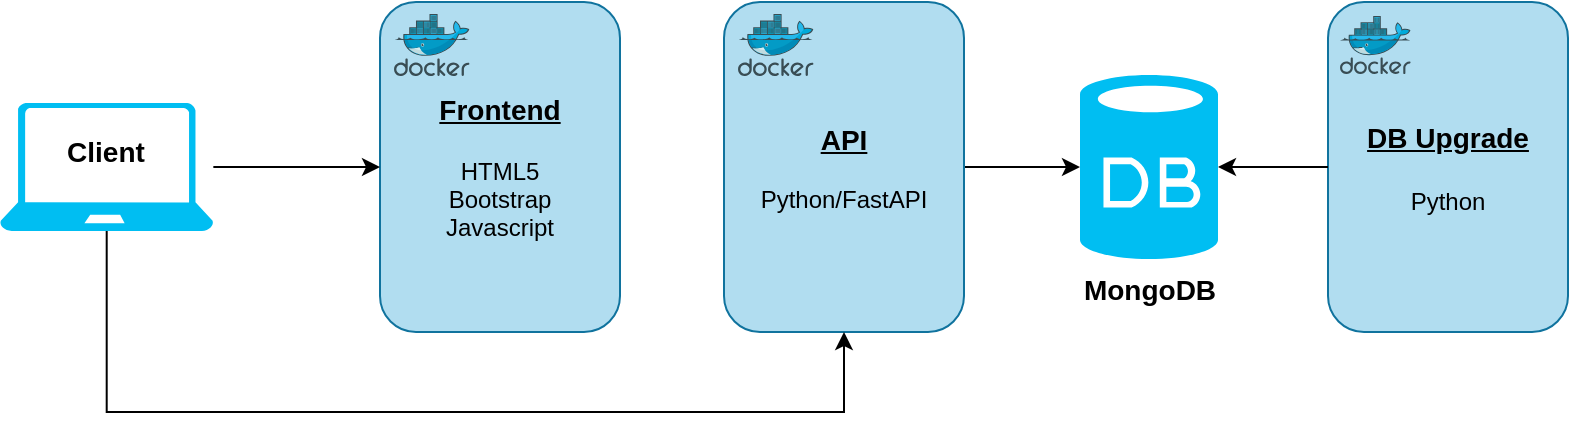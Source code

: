 <mxfile version="22.0.2" type="device">
  <diagram name="Page-1" id="g4A_3akl2Jo_us9byPpT">
    <mxGraphModel dx="1818" dy="820" grid="0" gridSize="10" guides="1" tooltips="1" connect="1" arrows="1" fold="1" page="0" pageScale="1" pageWidth="850" pageHeight="1100" math="0" shadow="0">
      <root>
        <mxCell id="0" />
        <mxCell id="1" parent="0" />
        <mxCell id="eE-EXYPpm2VJeJxxN_2E-10" style="edgeStyle=orthogonalEdgeStyle;rounded=0;orthogonalLoop=1;jettySize=auto;html=1;entryX=0;entryY=0.5;entryDx=0;entryDy=0;entryPerimeter=0;" parent="1" source="eE-EXYPpm2VJeJxxN_2E-4" target="eE-EXYPpm2VJeJxxN_2E-1" edge="1">
          <mxGeometry relative="1" as="geometry" />
        </mxCell>
        <mxCell id="eE-EXYPpm2VJeJxxN_2E-4" value="&lt;b&gt;&lt;u&gt;&lt;font style=&quot;font-size: 14px;&quot;&gt;API&lt;br&gt;&lt;/font&gt;&lt;/u&gt;&lt;/b&gt;&lt;br&gt;Python/FastAPI" style="rounded=1;whiteSpace=wrap;html=1;fillColor=#b1ddf0;strokeColor=#10739e;" parent="1" vertex="1">
          <mxGeometry x="290" y="84" width="120" height="165" as="geometry" />
        </mxCell>
        <mxCell id="eE-EXYPpm2VJeJxxN_2E-1" value="" style="verticalLabelPosition=bottom;html=1;verticalAlign=top;align=center;strokeColor=none;fillColor=#00BEF2;shape=mxgraph.azure.database;" parent="1" vertex="1">
          <mxGeometry x="468" y="120.5" width="69" height="92" as="geometry" />
        </mxCell>
        <mxCell id="eE-EXYPpm2VJeJxxN_2E-2" value="" style="image;sketch=0;aspect=fixed;html=1;points=[];align=center;fontSize=12;image=img/lib/mscae/Docker.svg;" parent="1" vertex="1">
          <mxGeometry x="297" y="90" width="37.8" height="31" as="geometry" />
        </mxCell>
        <mxCell id="eE-EXYPpm2VJeJxxN_2E-5" value="&lt;u&gt;&lt;font style=&quot;font-size: 14px;&quot;&gt;&lt;b&gt;Frontend&lt;br&gt;&lt;/b&gt;&lt;/font&gt;&lt;br&gt;&lt;/u&gt;HTML5&lt;br&gt;Bootstrap&lt;br&gt;Javascript" style="rounded=1;whiteSpace=wrap;html=1;fillColor=#b1ddf0;strokeColor=#10739e;" parent="1" vertex="1">
          <mxGeometry x="118" y="84" width="120" height="165" as="geometry" />
        </mxCell>
        <mxCell id="eE-EXYPpm2VJeJxxN_2E-6" value="" style="image;sketch=0;aspect=fixed;html=1;points=[];align=center;fontSize=12;image=img/lib/mscae/Docker.svg;" parent="1" vertex="1">
          <mxGeometry x="125" y="90" width="37.8" height="31" as="geometry" />
        </mxCell>
        <mxCell id="eE-EXYPpm2VJeJxxN_2E-8" style="edgeStyle=orthogonalEdgeStyle;rounded=0;orthogonalLoop=1;jettySize=auto;html=1;entryX=0;entryY=0.5;entryDx=0;entryDy=0;" parent="1" source="eE-EXYPpm2VJeJxxN_2E-7" target="eE-EXYPpm2VJeJxxN_2E-5" edge="1">
          <mxGeometry relative="1" as="geometry" />
        </mxCell>
        <mxCell id="eE-EXYPpm2VJeJxxN_2E-11" style="edgeStyle=orthogonalEdgeStyle;rounded=0;orthogonalLoop=1;jettySize=auto;html=1;entryX=0.5;entryY=1;entryDx=0;entryDy=0;" parent="1" source="eE-EXYPpm2VJeJxxN_2E-7" target="eE-EXYPpm2VJeJxxN_2E-4" edge="1">
          <mxGeometry relative="1" as="geometry">
            <Array as="points">
              <mxPoint x="-19" y="289" />
              <mxPoint x="350" y="289" />
            </Array>
          </mxGeometry>
        </mxCell>
        <mxCell id="eE-EXYPpm2VJeJxxN_2E-7" value="" style="verticalLabelPosition=bottom;html=1;verticalAlign=top;align=center;strokeColor=none;fillColor=#00BEF2;shape=mxgraph.azure.laptop;pointerEvents=1;" parent="1" vertex="1">
          <mxGeometry x="-72" y="134.5" width="106.67" height="64" as="geometry" />
        </mxCell>
        <mxCell id="eE-EXYPpm2VJeJxxN_2E-12" value="&lt;b style=&quot;font-size: 14px;&quot;&gt;&lt;u&gt;DB Upgrade&lt;br&gt;&lt;br&gt;&lt;/u&gt;&lt;/b&gt;Python" style="rounded=1;whiteSpace=wrap;html=1;fillColor=#b1ddf0;strokeColor=#10739e;" parent="1" vertex="1">
          <mxGeometry x="592" y="84" width="120" height="165" as="geometry" />
        </mxCell>
        <mxCell id="eE-EXYPpm2VJeJxxN_2E-13" value="" style="image;sketch=0;aspect=fixed;html=1;points=[];align=center;fontSize=12;image=img/lib/mscae/Docker.svg;" parent="1" vertex="1">
          <mxGeometry x="598" y="91" width="35.36" height="29" as="geometry" />
        </mxCell>
        <mxCell id="hqxtO_8PIV8TABncmLsV-1" value="&lt;b&gt;&lt;font style=&quot;font-size: 14px;&quot;&gt;Client&lt;/font&gt;&lt;/b&gt;" style="text;html=1;strokeColor=none;fillColor=none;align=center;verticalAlign=middle;whiteSpace=wrap;rounded=0;" vertex="1" parent="1">
          <mxGeometry x="-48.66" y="144" width="60" height="30" as="geometry" />
        </mxCell>
        <mxCell id="hqxtO_8PIV8TABncmLsV-2" style="edgeStyle=orthogonalEdgeStyle;rounded=0;orthogonalLoop=1;jettySize=auto;html=1;entryX=1;entryY=0.5;entryDx=0;entryDy=0;entryPerimeter=0;" edge="1" parent="1" source="eE-EXYPpm2VJeJxxN_2E-12" target="eE-EXYPpm2VJeJxxN_2E-1">
          <mxGeometry relative="1" as="geometry" />
        </mxCell>
        <mxCell id="hqxtO_8PIV8TABncmLsV-3" value="&lt;b&gt;&lt;font style=&quot;font-size: 14px;&quot;&gt;MongoDB&lt;/font&gt;&lt;/b&gt;" style="text;html=1;strokeColor=none;fillColor=none;align=center;verticalAlign=middle;whiteSpace=wrap;rounded=0;" vertex="1" parent="1">
          <mxGeometry x="462.75" y="212.5" width="79.5" height="30" as="geometry" />
        </mxCell>
      </root>
    </mxGraphModel>
  </diagram>
</mxfile>
